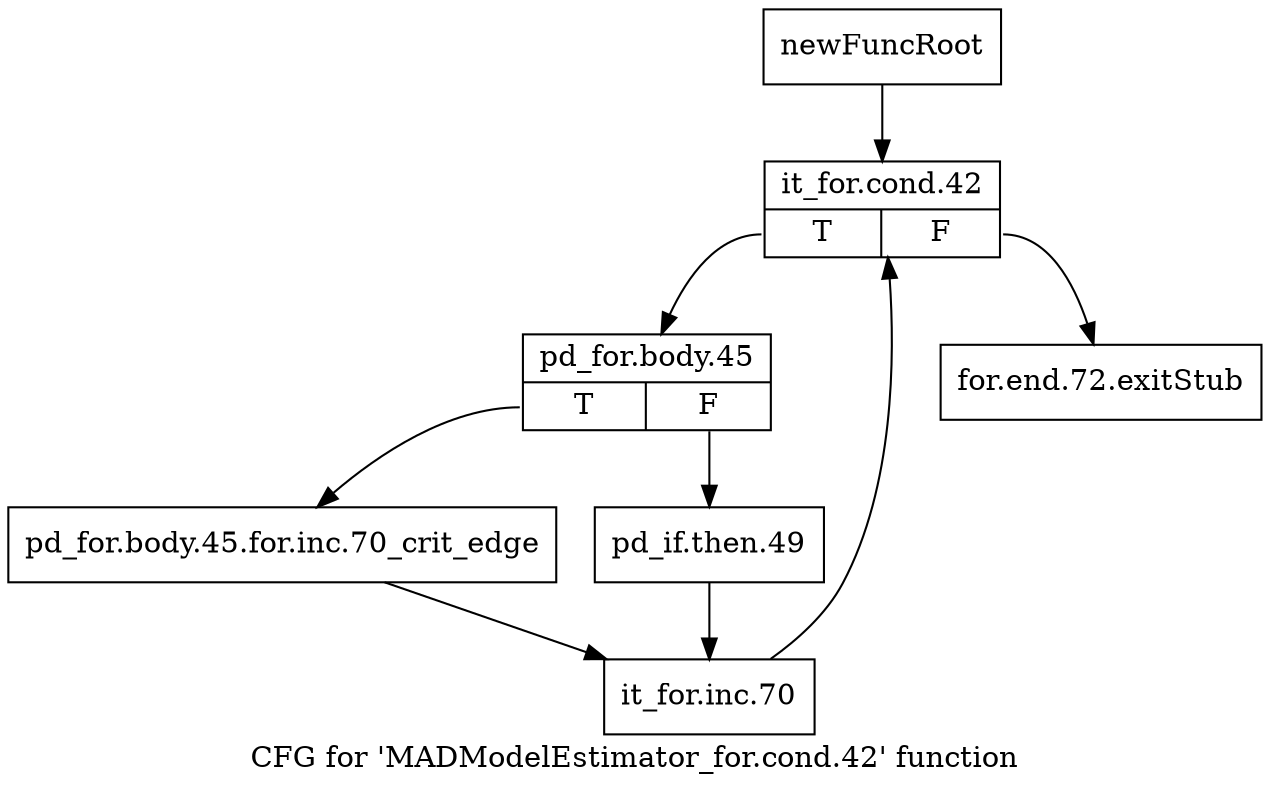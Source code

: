 digraph "CFG for 'MADModelEstimator_for.cond.42' function" {
	label="CFG for 'MADModelEstimator_for.cond.42' function";

	Node0x281cd40 [shape=record,label="{newFuncRoot}"];
	Node0x281cd40 -> Node0x281cde0;
	Node0x281cd90 [shape=record,label="{for.end.72.exitStub}"];
	Node0x281cde0 [shape=record,label="{it_for.cond.42|{<s0>T|<s1>F}}"];
	Node0x281cde0:s0 -> Node0x281ce30;
	Node0x281cde0:s1 -> Node0x281cd90;
	Node0x281ce30 [shape=record,label="{pd_for.body.45|{<s0>T|<s1>F}}"];
	Node0x281ce30:s0 -> Node0x281ced0;
	Node0x281ce30:s1 -> Node0x281ce80;
	Node0x281ce80 [shape=record,label="{pd_if.then.49}"];
	Node0x281ce80 -> Node0x281cf20;
	Node0x281ced0 [shape=record,label="{pd_for.body.45.for.inc.70_crit_edge}"];
	Node0x281ced0 -> Node0x281cf20;
	Node0x281cf20 [shape=record,label="{it_for.inc.70}"];
	Node0x281cf20 -> Node0x281cde0;
}
